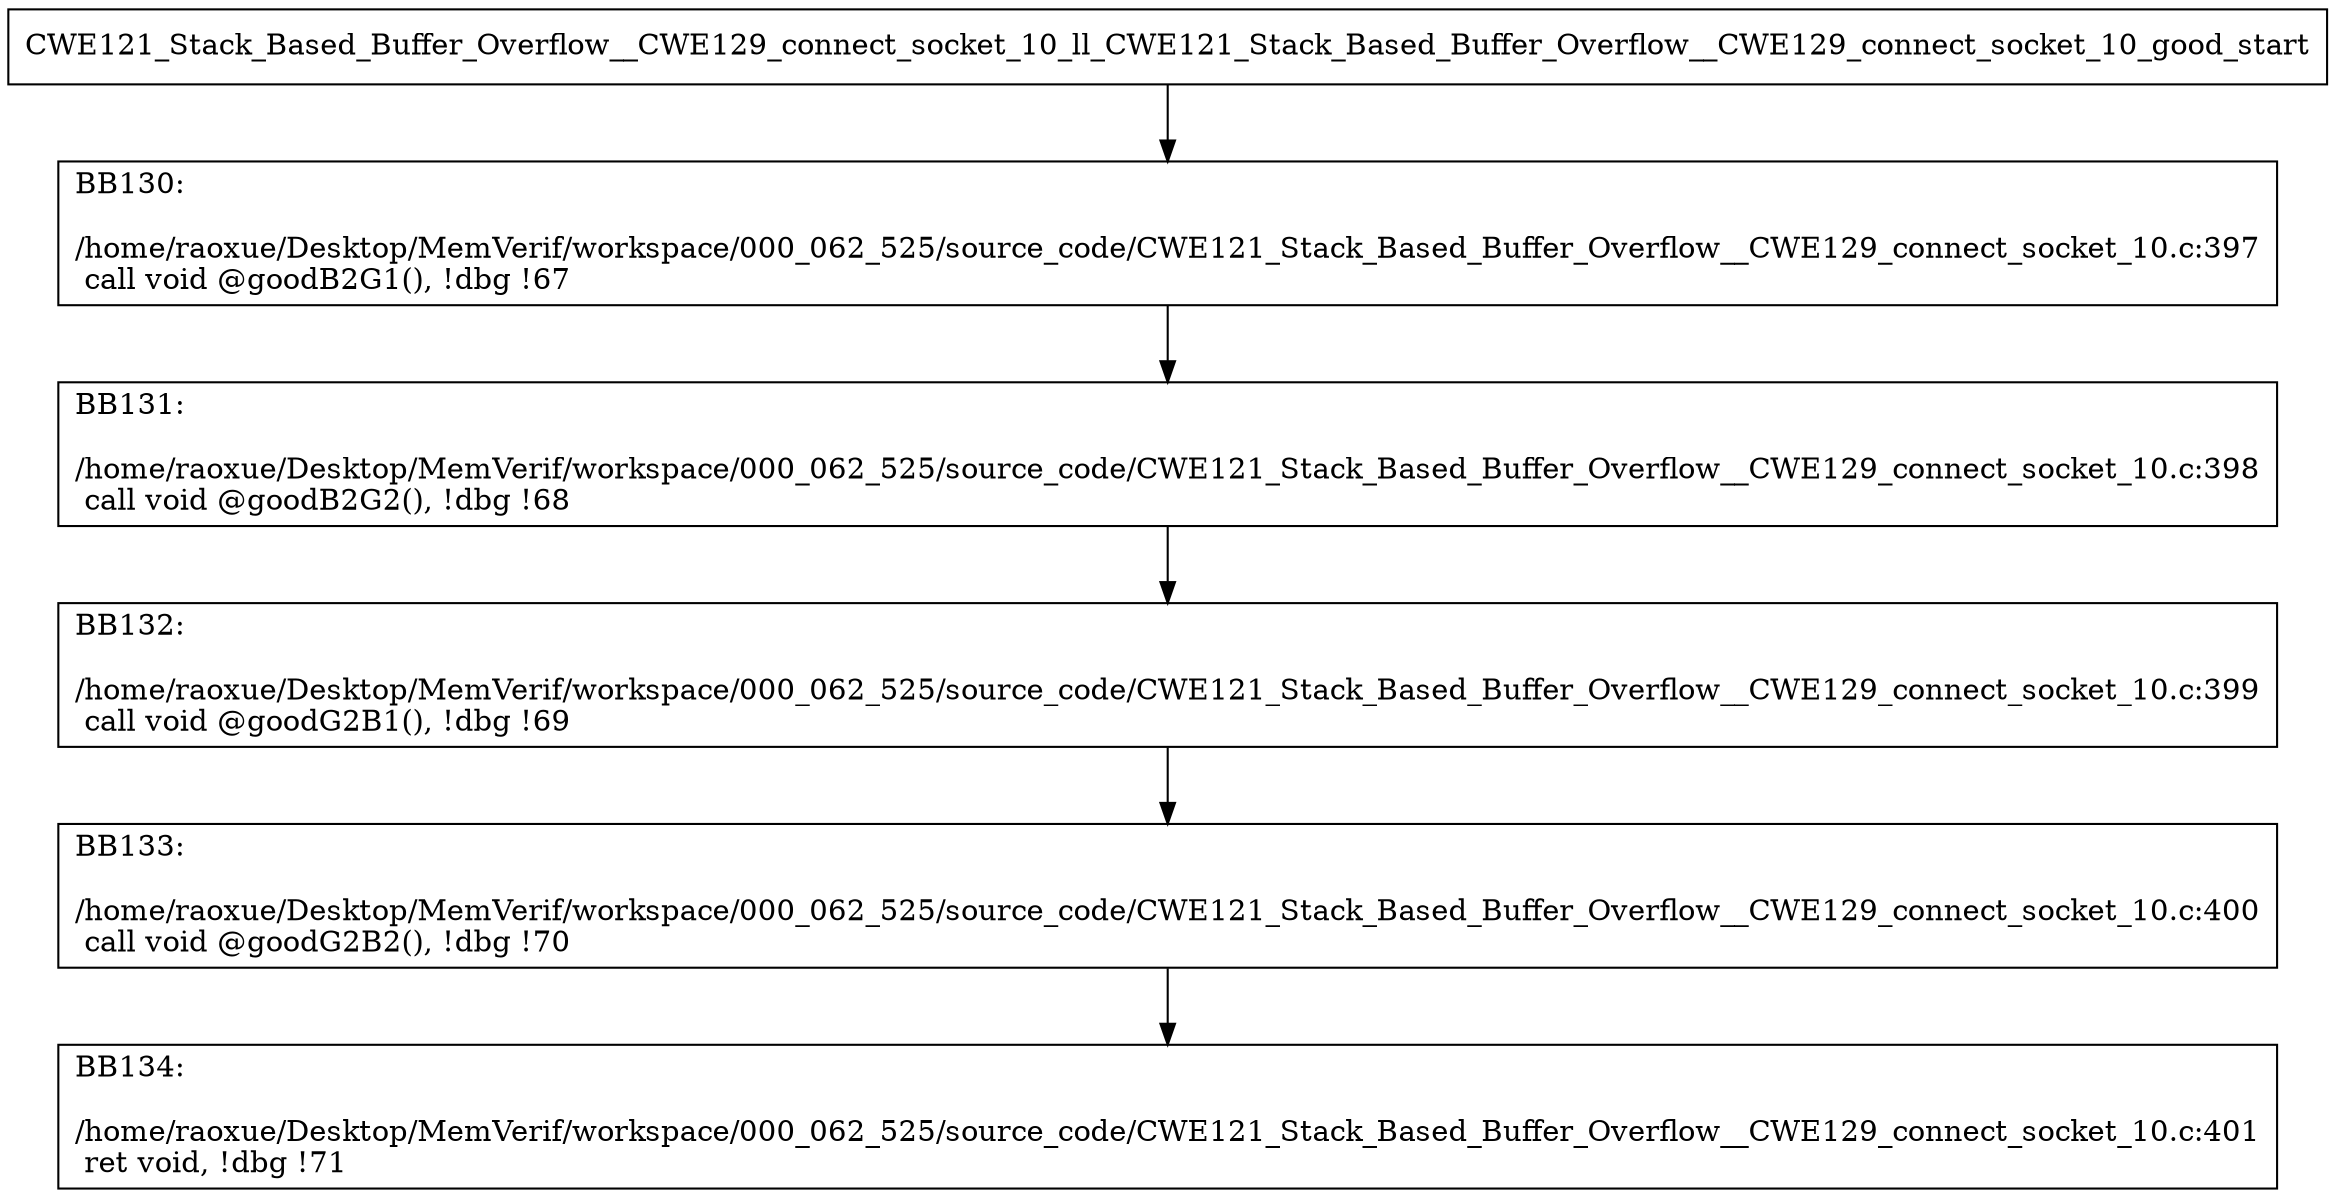 digraph "CFG for'CWE121_Stack_Based_Buffer_Overflow__CWE129_connect_socket_10_ll_CWE121_Stack_Based_Buffer_Overflow__CWE129_connect_socket_10_good' function" {
	BBCWE121_Stack_Based_Buffer_Overflow__CWE129_connect_socket_10_ll_CWE121_Stack_Based_Buffer_Overflow__CWE129_connect_socket_10_good_start[shape=record,label="{CWE121_Stack_Based_Buffer_Overflow__CWE129_connect_socket_10_ll_CWE121_Stack_Based_Buffer_Overflow__CWE129_connect_socket_10_good_start}"];
	BBCWE121_Stack_Based_Buffer_Overflow__CWE129_connect_socket_10_ll_CWE121_Stack_Based_Buffer_Overflow__CWE129_connect_socket_10_good_start-> CWE121_Stack_Based_Buffer_Overflow__CWE129_connect_socket_10_ll_CWE121_Stack_Based_Buffer_Overflow__CWE129_connect_socket_10_goodBB130;
	CWE121_Stack_Based_Buffer_Overflow__CWE129_connect_socket_10_ll_CWE121_Stack_Based_Buffer_Overflow__CWE129_connect_socket_10_goodBB130 [shape=record, label="{BB130:\l\l/home/raoxue/Desktop/MemVerif/workspace/000_062_525/source_code/CWE121_Stack_Based_Buffer_Overflow__CWE129_connect_socket_10.c:397\l
  call void @goodB2G1(), !dbg !67\l
}"];
	CWE121_Stack_Based_Buffer_Overflow__CWE129_connect_socket_10_ll_CWE121_Stack_Based_Buffer_Overflow__CWE129_connect_socket_10_goodBB130-> CWE121_Stack_Based_Buffer_Overflow__CWE129_connect_socket_10_ll_CWE121_Stack_Based_Buffer_Overflow__CWE129_connect_socket_10_goodBB131;
	CWE121_Stack_Based_Buffer_Overflow__CWE129_connect_socket_10_ll_CWE121_Stack_Based_Buffer_Overflow__CWE129_connect_socket_10_goodBB131 [shape=record, label="{BB131:\l\l/home/raoxue/Desktop/MemVerif/workspace/000_062_525/source_code/CWE121_Stack_Based_Buffer_Overflow__CWE129_connect_socket_10.c:398\l
  call void @goodB2G2(), !dbg !68\l
}"];
	CWE121_Stack_Based_Buffer_Overflow__CWE129_connect_socket_10_ll_CWE121_Stack_Based_Buffer_Overflow__CWE129_connect_socket_10_goodBB131-> CWE121_Stack_Based_Buffer_Overflow__CWE129_connect_socket_10_ll_CWE121_Stack_Based_Buffer_Overflow__CWE129_connect_socket_10_goodBB132;
	CWE121_Stack_Based_Buffer_Overflow__CWE129_connect_socket_10_ll_CWE121_Stack_Based_Buffer_Overflow__CWE129_connect_socket_10_goodBB132 [shape=record, label="{BB132:\l\l/home/raoxue/Desktop/MemVerif/workspace/000_062_525/source_code/CWE121_Stack_Based_Buffer_Overflow__CWE129_connect_socket_10.c:399\l
  call void @goodG2B1(), !dbg !69\l
}"];
	CWE121_Stack_Based_Buffer_Overflow__CWE129_connect_socket_10_ll_CWE121_Stack_Based_Buffer_Overflow__CWE129_connect_socket_10_goodBB132-> CWE121_Stack_Based_Buffer_Overflow__CWE129_connect_socket_10_ll_CWE121_Stack_Based_Buffer_Overflow__CWE129_connect_socket_10_goodBB133;
	CWE121_Stack_Based_Buffer_Overflow__CWE129_connect_socket_10_ll_CWE121_Stack_Based_Buffer_Overflow__CWE129_connect_socket_10_goodBB133 [shape=record, label="{BB133:\l\l/home/raoxue/Desktop/MemVerif/workspace/000_062_525/source_code/CWE121_Stack_Based_Buffer_Overflow__CWE129_connect_socket_10.c:400\l
  call void @goodG2B2(), !dbg !70\l
}"];
	CWE121_Stack_Based_Buffer_Overflow__CWE129_connect_socket_10_ll_CWE121_Stack_Based_Buffer_Overflow__CWE129_connect_socket_10_goodBB133-> CWE121_Stack_Based_Buffer_Overflow__CWE129_connect_socket_10_ll_CWE121_Stack_Based_Buffer_Overflow__CWE129_connect_socket_10_goodBB134;
	CWE121_Stack_Based_Buffer_Overflow__CWE129_connect_socket_10_ll_CWE121_Stack_Based_Buffer_Overflow__CWE129_connect_socket_10_goodBB134 [shape=record, label="{BB134:\l\l/home/raoxue/Desktop/MemVerif/workspace/000_062_525/source_code/CWE121_Stack_Based_Buffer_Overflow__CWE129_connect_socket_10.c:401\l
  ret void, !dbg !71\l
}"];
}
